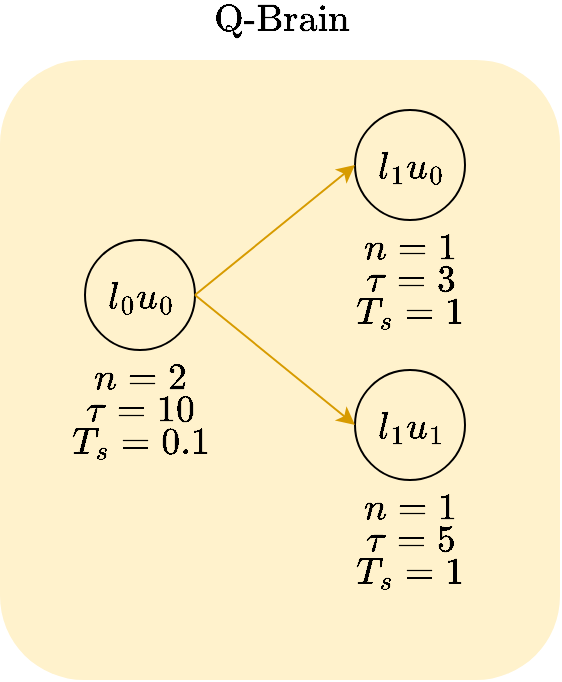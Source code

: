 <mxfile version="13.9.8" type="device"><diagram id="f_tXJdHJZcjjcKE1jrJ5" name="Page-1"><mxGraphModel dx="1042" dy="594" grid="1" gridSize="10" guides="1" tooltips="1" connect="1" arrows="1" fold="1" page="1" pageScale="1" pageWidth="1169" pageHeight="1654" math="1" shadow="0" extFonts="Old Standard TT^https://fonts.googleapis.com/css?family=Old+Standard+TT"><root><mxCell id="0"/><mxCell id="buZSkImux4kDuyfCMDny-7" value="Background" style="locked=1;" parent="0"/><mxCell id="1" value="Foreground" parent="0"/><mxCell id="XR5H-3pZWJV1cRKvRGq2-102" value="" style="rounded=1;whiteSpace=wrap;html=1;strokeColor=none;fillColor=#fff2cc;align=center;dashed=1;" parent="1" vertex="1"><mxGeometry x="360" y="60" width="280" height="310" as="geometry"/></mxCell><mxCell id="XR5H-3pZWJV1cRKvRGq2-117" value="$$l_0u_0$$" style="ellipse;whiteSpace=wrap;html=1;aspect=fixed;fillColor=#fff2cc;fontSize=16;" parent="1" vertex="1"><mxGeometry x="402.5" y="150" width="55" height="55" as="geometry"/></mxCell><mxCell id="XR5H-3pZWJV1cRKvRGq2-118" value="&lt;p style=&quot;line-height: 100%&quot;&gt;\(n=2\)&lt;br&gt;\(\tau=10\)&lt;span&gt;&lt;br&gt;&lt;/span&gt;&lt;span&gt;\(T_s = 0.1\)&lt;/span&gt;&lt;/p&gt;" style="text;html=1;align=center;verticalAlign=middle;resizable=0;points=[];autosize=1;fontSize=16;" parent="1" vertex="1"><mxGeometry x="380" y="190" width="100" height="90" as="geometry"/></mxCell><mxCell id="XR5H-3pZWJV1cRKvRGq2-143" value="$$\text{Q-Brain}$$" style="text;html=1;align=center;verticalAlign=middle;resizable=0;points=[];autosize=1;fontSize=16;" parent="1" vertex="1"><mxGeometry x="425" y="30" width="150" height="20" as="geometry"/></mxCell><mxCell id="XR5H-3pZWJV1cRKvRGq2-151" value="$$l_1u_0$$" style="ellipse;whiteSpace=wrap;html=1;aspect=fixed;strokeColor=#000000;fillColor=#fff2cc;fontSize=16;" parent="1" vertex="1"><mxGeometry x="537.5" y="85" width="55" height="55" as="geometry"/></mxCell><mxCell id="XR5H-3pZWJV1cRKvRGq2-152" value="$$l_1u_1$$" style="ellipse;whiteSpace=wrap;html=1;aspect=fixed;strokeColor=#000000;fillColor=#fff2cc;fontSize=16;" parent="1" vertex="1"><mxGeometry x="537.5" y="215" width="55" height="55" as="geometry"/></mxCell><mxCell id="XR5H-3pZWJV1cRKvRGq2-155" value="" style="endArrow=classic;html=1;exitX=1;exitY=0.5;exitDx=0;exitDy=0;fillColor=#ffe6cc;strokeColor=#d79b00;entryX=0;entryY=0.5;entryDx=0;entryDy=0;" parent="1" edge="1" target="XR5H-3pZWJV1cRKvRGq2-152" source="XR5H-3pZWJV1cRKvRGq2-117"><mxGeometry width="50" height="50" relative="1" as="geometry"><mxPoint x="250.0" y="109.84" as="sourcePoint"/><mxPoint x="480" y="179.84" as="targetPoint"/></mxGeometry></mxCell><mxCell id="XR5H-3pZWJV1cRKvRGq2-156" value="" style="endArrow=classic;html=1;exitX=1;exitY=0.5;exitDx=0;exitDy=0;fillColor=#ffe6cc;strokeColor=#d79b00;entryX=0;entryY=0.5;entryDx=0;entryDy=0;" parent="1" edge="1" target="XR5H-3pZWJV1cRKvRGq2-151" source="XR5H-3pZWJV1cRKvRGq2-117"><mxGeometry width="50" height="50" relative="1" as="geometry"><mxPoint x="250.0" y="109.84" as="sourcePoint"/><mxPoint x="480" y="110" as="targetPoint"/></mxGeometry></mxCell><mxCell id="5sYVN7Qk-L1lTLp5L5CH-1" value="&lt;p style=&quot;line-height: 100%&quot;&gt;\(n=1\)&lt;br&gt;\(\tau=3\)&lt;span&gt;&lt;br&gt;&lt;/span&gt;&lt;span&gt;\(T_s = 1\)&lt;/span&gt;&lt;/p&gt;" style="text;html=1;align=center;verticalAlign=middle;resizable=0;points=[];autosize=1;fontSize=16;" vertex="1" parent="1"><mxGeometry x="520" y="125" width="90" height="90" as="geometry"/></mxCell><mxCell id="5sYVN7Qk-L1lTLp5L5CH-2" value="&lt;p style=&quot;line-height: 100%&quot;&gt;\(n=1\)&lt;br&gt;\(\tau=5\)&lt;span&gt;&lt;br&gt;&lt;/span&gt;&lt;span&gt;\(T_s = 1\)&lt;/span&gt;&lt;/p&gt;" style="text;html=1;align=center;verticalAlign=middle;resizable=0;points=[];autosize=1;fontSize=16;" vertex="1" parent="1"><mxGeometry x="520" y="255" width="90" height="90" as="geometry"/></mxCell></root></mxGraphModel></diagram></mxfile>